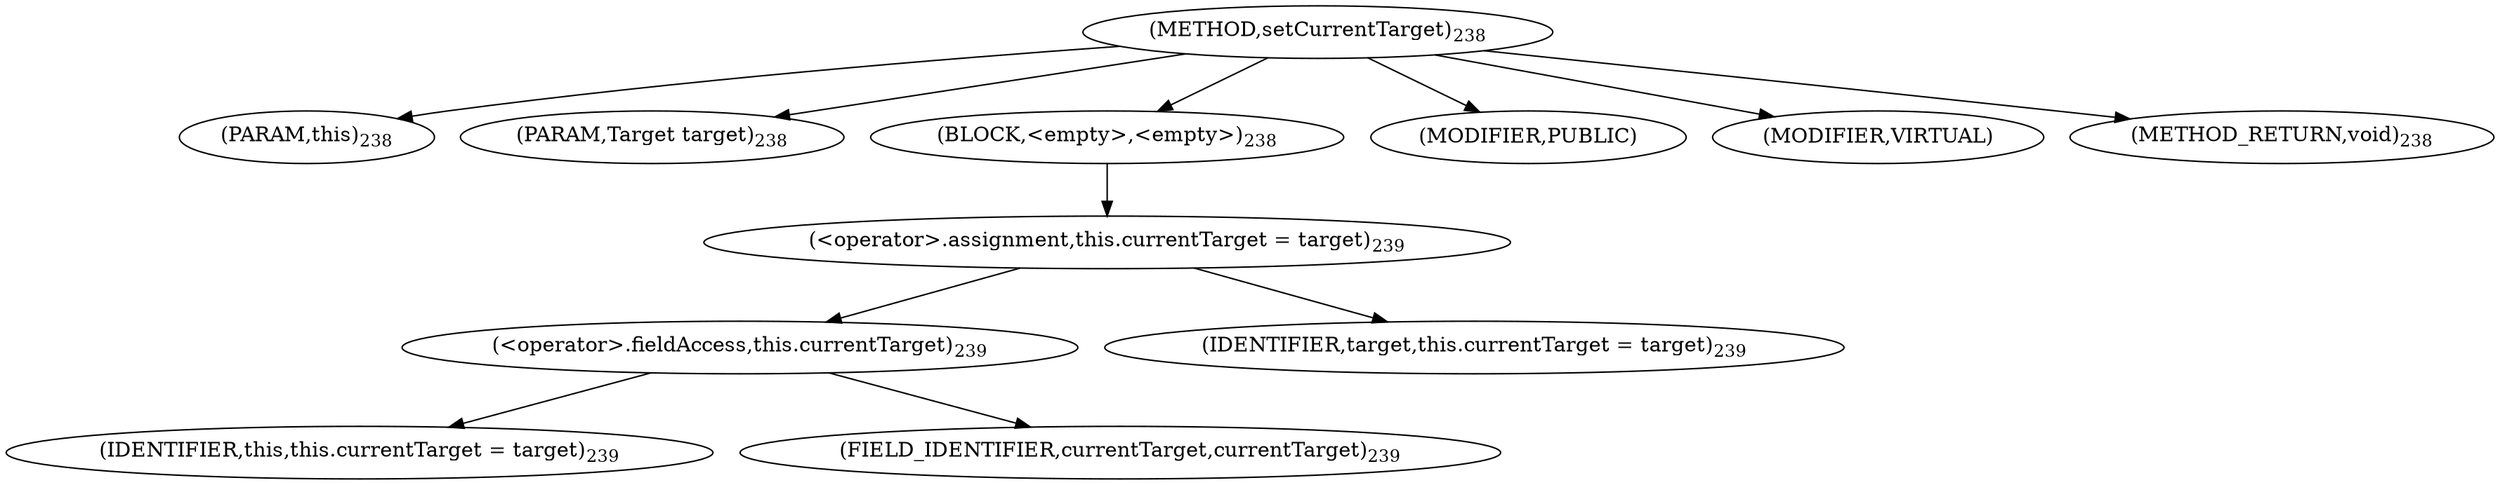 digraph "setCurrentTarget" {  
"391" [label = <(METHOD,setCurrentTarget)<SUB>238</SUB>> ]
"11" [label = <(PARAM,this)<SUB>238</SUB>> ]
"392" [label = <(PARAM,Target target)<SUB>238</SUB>> ]
"393" [label = <(BLOCK,&lt;empty&gt;,&lt;empty&gt;)<SUB>238</SUB>> ]
"394" [label = <(&lt;operator&gt;.assignment,this.currentTarget = target)<SUB>239</SUB>> ]
"395" [label = <(&lt;operator&gt;.fieldAccess,this.currentTarget)<SUB>239</SUB>> ]
"10" [label = <(IDENTIFIER,this,this.currentTarget = target)<SUB>239</SUB>> ]
"396" [label = <(FIELD_IDENTIFIER,currentTarget,currentTarget)<SUB>239</SUB>> ]
"397" [label = <(IDENTIFIER,target,this.currentTarget = target)<SUB>239</SUB>> ]
"398" [label = <(MODIFIER,PUBLIC)> ]
"399" [label = <(MODIFIER,VIRTUAL)> ]
"400" [label = <(METHOD_RETURN,void)<SUB>238</SUB>> ]
  "391" -> "11" 
  "391" -> "392" 
  "391" -> "393" 
  "391" -> "398" 
  "391" -> "399" 
  "391" -> "400" 
  "393" -> "394" 
  "394" -> "395" 
  "394" -> "397" 
  "395" -> "10" 
  "395" -> "396" 
}
